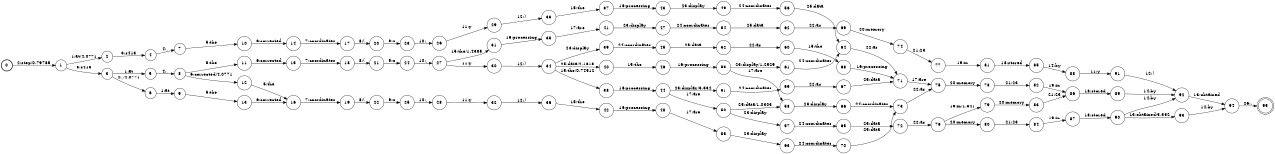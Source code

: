 digraph FST {
rankdir = LR;
size = "8.5,11";
label = "";
center = 1;
orientation = Portrait;
ranksep = "0.4";
nodesep = "0.25";
0 [label = "0", shape = circle, style = bold, fontsize = 14]
	0 -> 1 [label = "2:step/0.79785", fontsize = 14];
1 [label = "1", shape = circle, style = solid, fontsize = 14]
	1 -> 2 [label = "1:at/4.0771", fontsize = 14];
	1 -> 3 [label = "3:s413", fontsize = 14];
2 [label = "2", shape = circle, style = solid, fontsize = 14]
	2 -> 4 [label = "3:s413", fontsize = 14];
3 [label = "3", shape = circle, style = solid, fontsize = 14]
	3 -> 5 [label = "1:at", fontsize = 14];
	3 -> 6 [label = "4:,/4.0771", fontsize = 14];
4 [label = "4", shape = circle, style = solid, fontsize = 14]
	4 -> 7 [label = "4:,", fontsize = 14];
5 [label = "5", shape = circle, style = solid, fontsize = 14]
	5 -> 8 [label = "4:,", fontsize = 14];
6 [label = "6", shape = circle, style = solid, fontsize = 14]
	6 -> 9 [label = "1:at", fontsize = 14];
7 [label = "7", shape = circle, style = solid, fontsize = 14]
	7 -> 10 [label = "5:the", fontsize = 14];
8 [label = "8", shape = circle, style = solid, fontsize = 14]
	8 -> 11 [label = "5:the", fontsize = 14];
	8 -> 12 [label = "6:corrected/4.0771", fontsize = 14];
9 [label = "9", shape = circle, style = solid, fontsize = 14]
	9 -> 13 [label = "5:the", fontsize = 14];
10 [label = "10", shape = circle, style = solid, fontsize = 14]
	10 -> 14 [label = "6:corrected", fontsize = 14];
11 [label = "11", shape = circle, style = solid, fontsize = 14]
	11 -> 15 [label = "6:corrected", fontsize = 14];
12 [label = "12", shape = circle, style = solid, fontsize = 14]
	12 -> 16 [label = "5:the", fontsize = 14];
13 [label = "13", shape = circle, style = solid, fontsize = 14]
	13 -> 16 [label = "6:corrected", fontsize = 14];
14 [label = "14", shape = circle, style = solid, fontsize = 14]
	14 -> 17 [label = "7:coordinates", fontsize = 14];
15 [label = "15", shape = circle, style = solid, fontsize = 14]
	15 -> 18 [label = "7:coordinates", fontsize = 14];
16 [label = "16", shape = circle, style = solid, fontsize = 14]
	16 -> 19 [label = "7:coordinates", fontsize = 14];
17 [label = "17", shape = circle, style = solid, fontsize = 14]
	17 -> 20 [label = "8:(", fontsize = 14];
18 [label = "18", shape = circle, style = solid, fontsize = 14]
	18 -> 21 [label = "8:(", fontsize = 14];
19 [label = "19", shape = circle, style = solid, fontsize = 14]
	19 -> 22 [label = "8:(", fontsize = 14];
20 [label = "20", shape = circle, style = solid, fontsize = 14]
	20 -> 23 [label = "9:x", fontsize = 14];
21 [label = "21", shape = circle, style = solid, fontsize = 14]
	21 -> 24 [label = "9:x", fontsize = 14];
22 [label = "22", shape = circle, style = solid, fontsize = 14]
	22 -> 25 [label = "9:x", fontsize = 14];
23 [label = "23", shape = circle, style = solid, fontsize = 14]
	23 -> 26 [label = "10:,", fontsize = 14];
24 [label = "24", shape = circle, style = solid, fontsize = 14]
	24 -> 27 [label = "10:,", fontsize = 14];
25 [label = "25", shape = circle, style = solid, fontsize = 14]
	25 -> 28 [label = "10:,", fontsize = 14];
26 [label = "26", shape = circle, style = solid, fontsize = 14]
	26 -> 29 [label = "11:y", fontsize = 14];
27 [label = "27", shape = circle, style = solid, fontsize = 14]
	27 -> 31 [label = "15:the/1.4385", fontsize = 14];
	27 -> 30 [label = "11:y", fontsize = 14];
28 [label = "28", shape = circle, style = solid, fontsize = 14]
	28 -> 32 [label = "11:y", fontsize = 14];
29 [label = "29", shape = circle, style = solid, fontsize = 14]
	29 -> 33 [label = "12:)", fontsize = 14];
30 [label = "30", shape = circle, style = solid, fontsize = 14]
	30 -> 34 [label = "12:)", fontsize = 14];
31 [label = "31", shape = circle, style = solid, fontsize = 14]
	31 -> 35 [label = "16:processing", fontsize = 14];
32 [label = "32", shape = circle, style = solid, fontsize = 14]
	32 -> 36 [label = "12:)", fontsize = 14];
33 [label = "33", shape = circle, style = solid, fontsize = 14]
	33 -> 37 [label = "15:the", fontsize = 14];
34 [label = "34", shape = circle, style = solid, fontsize = 14]
	34 -> 38 [label = "15:the/0.74512", fontsize = 14];
	34 -> 39 [label = "23:display", fontsize = 14];
	34 -> 40 [label = "25:data/2.1318", fontsize = 14];
35 [label = "35", shape = circle, style = solid, fontsize = 14]
	35 -> 41 [label = "17:are", fontsize = 14];
36 [label = "36", shape = circle, style = solid, fontsize = 14]
	36 -> 42 [label = "15:the", fontsize = 14];
37 [label = "37", shape = circle, style = solid, fontsize = 14]
	37 -> 43 [label = "16:processing", fontsize = 14];
38 [label = "38", shape = circle, style = solid, fontsize = 14]
	38 -> 44 [label = "16:processing", fontsize = 14];
39 [label = "39", shape = circle, style = solid, fontsize = 14]
	39 -> 45 [label = "24:coordinates", fontsize = 14];
40 [label = "40", shape = circle, style = solid, fontsize = 14]
	40 -> 46 [label = "15:the", fontsize = 14];
41 [label = "41", shape = circle, style = solid, fontsize = 14]
	41 -> 47 [label = "23:display", fontsize = 14];
42 [label = "42", shape = circle, style = solid, fontsize = 14]
	42 -> 48 [label = "16:processing", fontsize = 14];
43 [label = "43", shape = circle, style = solid, fontsize = 14]
	43 -> 49 [label = "23:display", fontsize = 14];
44 [label = "44", shape = circle, style = solid, fontsize = 14]
	44 -> 50 [label = "17:are", fontsize = 14];
	44 -> 51 [label = "23:display/3.332", fontsize = 14];
45 [label = "45", shape = circle, style = solid, fontsize = 14]
	45 -> 52 [label = "25:data", fontsize = 14];
46 [label = "46", shape = circle, style = solid, fontsize = 14]
	46 -> 53 [label = "16:processing", fontsize = 14];
47 [label = "47", shape = circle, style = solid, fontsize = 14]
	47 -> 54 [label = "24:coordinates", fontsize = 14];
48 [label = "48", shape = circle, style = solid, fontsize = 14]
	48 -> 55 [label = "17:are", fontsize = 14];
49 [label = "49", shape = circle, style = solid, fontsize = 14]
	49 -> 56 [label = "24:coordinates", fontsize = 14];
50 [label = "50", shape = circle, style = solid, fontsize = 14]
	50 -> 57 [label = "23:display", fontsize = 14];
	50 -> 58 [label = "25:data/1.0303", fontsize = 14];
51 [label = "51", shape = circle, style = solid, fontsize = 14]
	51 -> 59 [label = "24:coordinates", fontsize = 14];
52 [label = "52", shape = circle, style = solid, fontsize = 14]
	52 -> 60 [label = "22:as", fontsize = 14];
53 [label = "53", shape = circle, style = solid, fontsize = 14]
	53 -> 58 [label = "17:are", fontsize = 14];
	53 -> 61 [label = "23:display/1.2529", fontsize = 14];
54 [label = "54", shape = circle, style = solid, fontsize = 14]
	54 -> 62 [label = "25:data", fontsize = 14];
55 [label = "55", shape = circle, style = solid, fontsize = 14]
	55 -> 63 [label = "23:display", fontsize = 14];
56 [label = "56", shape = circle, style = solid, fontsize = 14]
	56 -> 64 [label = "25:data", fontsize = 14];
57 [label = "57", shape = circle, style = solid, fontsize = 14]
	57 -> 65 [label = "24:coordinates", fontsize = 14];
58 [label = "58", shape = circle, style = solid, fontsize = 14]
	58 -> 66 [label = "23:display", fontsize = 14];
59 [label = "59", shape = circle, style = solid, fontsize = 14]
	59 -> 67 [label = "22:as", fontsize = 14];
60 [label = "60", shape = circle, style = solid, fontsize = 14]
	60 -> 68 [label = "15:the", fontsize = 14];
61 [label = "61", shape = circle, style = solid, fontsize = 14]
	61 -> 64 [label = "24:coordinates", fontsize = 14];
62 [label = "62", shape = circle, style = solid, fontsize = 14]
	62 -> 69 [label = "22:as", fontsize = 14];
63 [label = "63", shape = circle, style = solid, fontsize = 14]
	63 -> 70 [label = "24:coordinates", fontsize = 14];
64 [label = "64", shape = circle, style = solid, fontsize = 14]
	64 -> 71 [label = "22:as", fontsize = 14];
65 [label = "65", shape = circle, style = solid, fontsize = 14]
	65 -> 72 [label = "25:data", fontsize = 14];
66 [label = "66", shape = circle, style = solid, fontsize = 14]
	66 -> 73 [label = "24:coordinates", fontsize = 14];
67 [label = "67", shape = circle, style = solid, fontsize = 14]
	67 -> 71 [label = "25:data", fontsize = 14];
68 [label = "68", shape = circle, style = solid, fontsize = 14]
	68 -> 71 [label = "16:processing", fontsize = 14];
69 [label = "69", shape = circle, style = solid, fontsize = 14]
	69 -> 74 [label = "20:memory", fontsize = 14];
70 [label = "70", shape = circle, style = solid, fontsize = 14]
	70 -> 73 [label = "25:data", fontsize = 14];
71 [label = "71", shape = circle, style = solid, fontsize = 14]
	71 -> 75 [label = "17:are", fontsize = 14];
72 [label = "72", shape = circle, style = solid, fontsize = 14]
	72 -> 76 [label = "22:as", fontsize = 14];
73 [label = "73", shape = circle, style = solid, fontsize = 14]
	73 -> 75 [label = "22:as", fontsize = 14];
74 [label = "74", shape = circle, style = solid, fontsize = 14]
	74 -> 77 [label = "21:23", fontsize = 14];
75 [label = "75", shape = circle, style = solid, fontsize = 14]
	75 -> 78 [label = "20:memory", fontsize = 14];
76 [label = "76", shape = circle, style = solid, fontsize = 14]
	76 -> 79 [label = "19:in/1.541", fontsize = 14];
	76 -> 80 [label = "20:memory", fontsize = 14];
77 [label = "77", shape = circle, style = solid, fontsize = 14]
	77 -> 81 [label = "19:in", fontsize = 14];
78 [label = "78", shape = circle, style = solid, fontsize = 14]
	78 -> 82 [label = "21:23", fontsize = 14];
79 [label = "79", shape = circle, style = solid, fontsize = 14]
	79 -> 83 [label = "20:memory", fontsize = 14];
80 [label = "80", shape = circle, style = solid, fontsize = 14]
	80 -> 84 [label = "21:23", fontsize = 14];
81 [label = "81", shape = circle, style = solid, fontsize = 14]
	81 -> 85 [label = "18:stored", fontsize = 14];
82 [label = "82", shape = circle, style = solid, fontsize = 14]
	82 -> 86 [label = "19:in", fontsize = 14];
83 [label = "83", shape = circle, style = solid, fontsize = 14]
	83 -> 86 [label = "21:23", fontsize = 14];
84 [label = "84", shape = circle, style = solid, fontsize = 14]
	84 -> 87 [label = "19:in", fontsize = 14];
85 [label = "85", shape = circle, style = solid, fontsize = 14]
	85 -> 88 [label = "14:by", fontsize = 14];
86 [label = "86", shape = circle, style = solid, fontsize = 14]
	86 -> 89 [label = "18:stored", fontsize = 14];
87 [label = "87", shape = circle, style = solid, fontsize = 14]
	87 -> 90 [label = "18:stored", fontsize = 14];
88 [label = "88", shape = circle, style = solid, fontsize = 14]
	88 -> 91 [label = "11:y", fontsize = 14];
89 [label = "89", shape = circle, style = solid, fontsize = 14]
	89 -> 92 [label = "14:by", fontsize = 14];
90 [label = "90", shape = circle, style = solid, fontsize = 14]
	90 -> 93 [label = "13:obtained/3.332", fontsize = 14];
	90 -> 92 [label = "14:by", fontsize = 14];
91 [label = "91", shape = circle, style = solid, fontsize = 14]
	91 -> 92 [label = "12:)", fontsize = 14];
92 [label = "92", shape = circle, style = solid, fontsize = 14]
	92 -> 94 [label = "13:obtained", fontsize = 14];
93 [label = "93", shape = circle, style = solid, fontsize = 14]
	93 -> 94 [label = "14:by", fontsize = 14];
94 [label = "94", shape = circle, style = solid, fontsize = 14]
	94 -> 95 [label = "26:.", fontsize = 14];
95 [label = "95", shape = doublecircle, style = solid, fontsize = 14]
}
